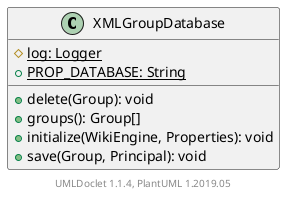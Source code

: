 @startuml

    class XMLGroupDatabase [[XMLGroupDatabase.html]] {
        {static} #log: Logger
        {static} +PROP_DATABASE: String
        +delete(Group): void
        +groups(): Group[]
        +initialize(WikiEngine, Properties): void
        +save(Group, Principal): void
    }


    center footer UMLDoclet 1.1.4, PlantUML 1.2019.05
@enduml
